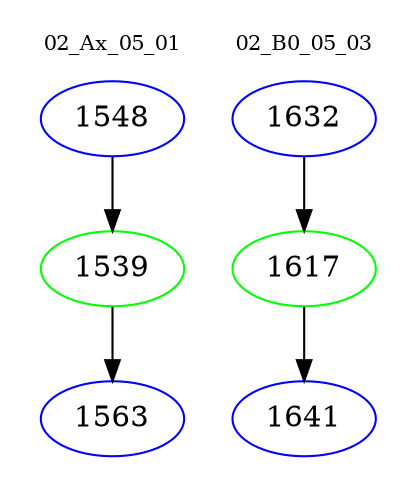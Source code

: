 digraph{
subgraph cluster_0 {
color = white
label = "02_Ax_05_01";
fontsize=10;
T0_1548 [label="1548", color="blue"]
T0_1548 -> T0_1539 [color="black"]
T0_1539 [label="1539", color="green"]
T0_1539 -> T0_1563 [color="black"]
T0_1563 [label="1563", color="blue"]
}
subgraph cluster_1 {
color = white
label = "02_B0_05_03";
fontsize=10;
T1_1632 [label="1632", color="blue"]
T1_1632 -> T1_1617 [color="black"]
T1_1617 [label="1617", color="green"]
T1_1617 -> T1_1641 [color="black"]
T1_1641 [label="1641", color="blue"]
}
}
